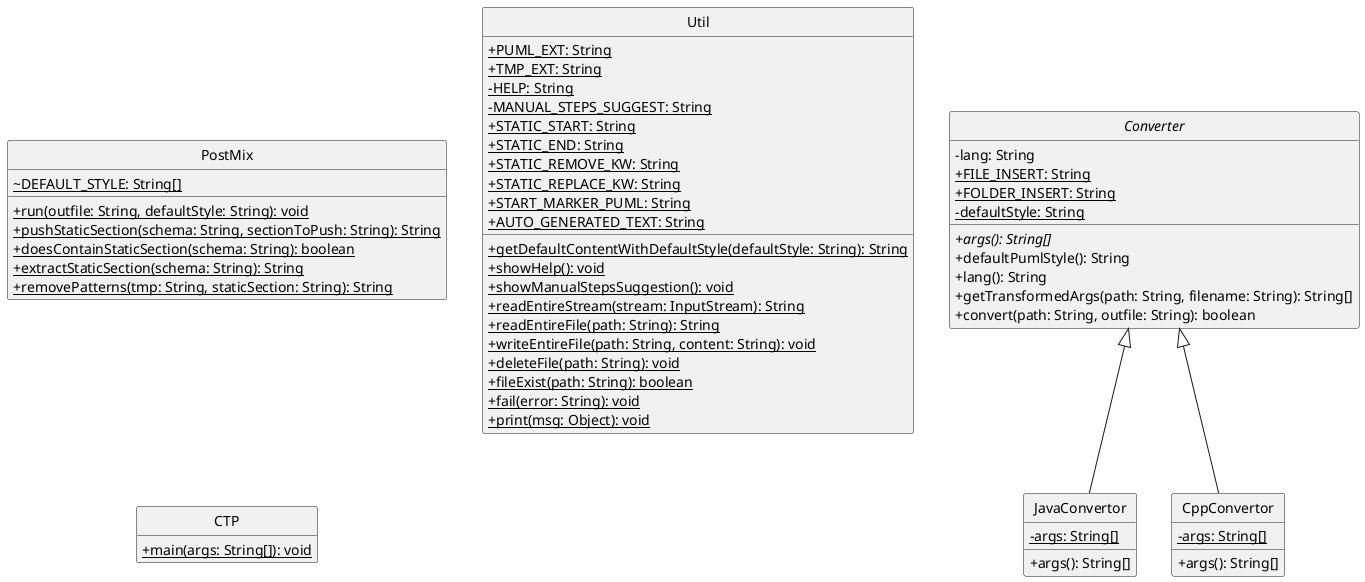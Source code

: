 @startuml

' STATIC
' Generated by CTP - https://github.com/samuelroland/ctp

' Style
hide empty members
hide circle
skinparam classAttributeIconSize 0

' Additions

' REMOVE

' ENDSTATIC

abstract class Converter {
	- lang: String
	+ {static} FILE_INSERT: String
	+ {static} FOLDER_INSERT: String
	- {static} defaultStyle: String
	+ {abstract}args(): String[]
	+ defaultPumlStyle(): String
	+ lang(): String
	+ getTransformedArgs(path: String, filename: String): String[]
	+ convert(path: String, outfile: String): boolean
}


class PostMix {
	~ {static} DEFAULT_STYLE: String[]
	+ {static} run(outfile: String, defaultStyle: String): void
	+ {static} pushStaticSection(schema: String, sectionToPush: String): String
	+ {static} doesContainStaticSection(schema: String): boolean
	+ {static} extractStaticSection(schema: String): String
	+ {static} removePatterns(tmp: String, staticSection: String): String
}


class Util {
	+ {static} PUML_EXT: String
	+ {static} TMP_EXT: String
	- {static} HELP: String
	- {static} MANUAL_STEPS_SUGGEST: String
	+ {static} STATIC_START: String
	+ {static} STATIC_END: String
	+ {static} STATIC_REMOVE_KW: String
	+ {static} STATIC_REPLACE_KW: String
	+ {static} START_MARKER_PUML: String
	+ {static} AUTO_GENERATED_TEXT: String
	+ {static} getDefaultContentWithDefaultStyle(defaultStyle: String): String
	+ {static} showHelp(): void
	+ {static} showManualStepsSuggestion(): void
	+ {static} readEntireStream(stream: InputStream): String
	+ {static} readEntireFile(path: String): String
	+ {static} writeEntireFile(path: String, content: String): void
	+ {static} deleteFile(path: String): void
	+ {static} fileExist(path: String): boolean
	+ {static} fail(error: String): void
	+ {static} print(msg: Object): void
}


class JavaConvertor {
	- {static} args: String[]
	+ args(): String[]
}


class CTP {
	+ {static} main(args: String[]): void
}

class CppConvertor {
	- {static} args: String[]
	+ args(): String[]
}




Converter <|-- JavaConvertor
Converter <|-- CppConvertor
@enduml
